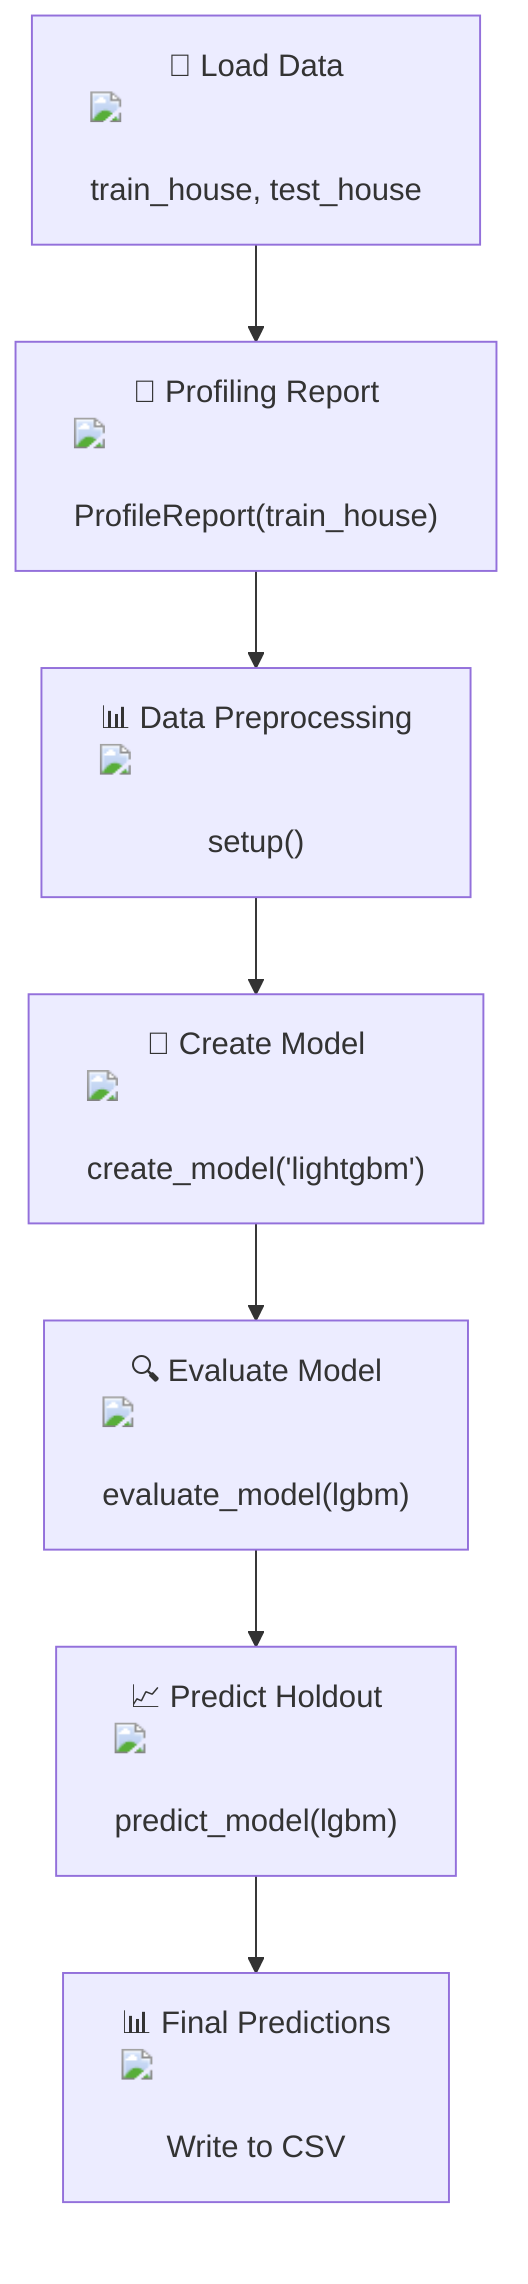 flowchart TD
    A["📂 Load Data <img src='file.svg' /> <br/> train_house, test_house"] --> B["📝 Profiling Report <img src='icons/table.svg' /> <br/> ProfileReport(train_house)"]
    B --> C["📊 Data Preprocessing <img src='icons/column_split.svg' /> <br/> setup()"]
    C --> D["🤖 Create Model <img src='icons/brain.svg' /> <br/> create_model('lightgbm')"]
    D --> E["🔍 Evaluate Model <img src='icons/brain.svg' /> <br/> evaluate_model(lgbm)"]
    E --> F["📈 Predict Holdout <img src='icons/image.svg' /> <br/> predict_model(lgbm)"]
    F --> G["📊 Final Predictions <img src='file.svg' /> <br/> Write to CSV"]